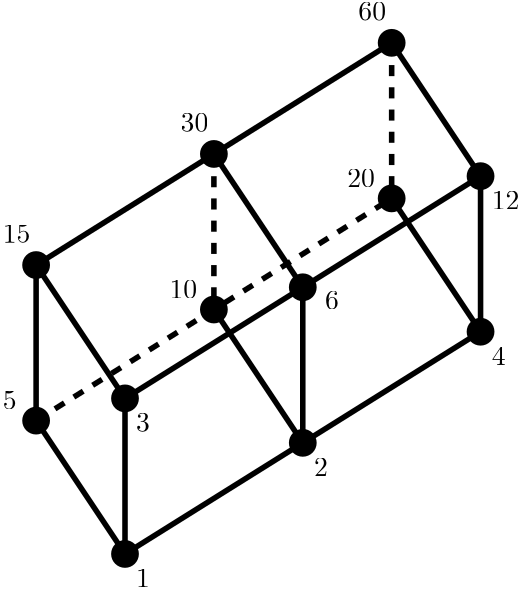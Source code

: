 <?xml version="1.0"?>
<!DOCTYPE ipe SYSTEM "ipe.dtd">
<ipe version="70005" creator="Ipe 7.1.4">
<info created="D:20150308214639" modified="D:20150308214639"/>
<ipestyle name="basic">
<symbol name="arrow/arc(spx)">
<path stroke="sym-stroke" fill="sym-stroke" pen="sym-pen">
0 0 m
-1 0.333 l
-1 -0.333 l
h
</path>
</symbol>
<symbol name="arrow/farc(spx)">
<path stroke="sym-stroke" fill="white" pen="sym-pen">
0 0 m
-1 0.333 l
-1 -0.333 l
h
</path>
</symbol>
<symbol name="mark/circle(sx)" transformations="translations">
<path fill="sym-stroke">
0.6 0 0 0.6 0 0 e
0.4 0 0 0.4 0 0 e
</path>
</symbol>
<symbol name="mark/disk(sx)" transformations="translations">
<path fill="sym-stroke">
0.6 0 0 0.6 0 0 e
</path>
</symbol>
<symbol name="mark/fdisk(sfx)" transformations="translations">
<group>
<path fill="sym-fill">
0.5 0 0 0.5 0 0 e
</path>
<path fill="sym-stroke" fillrule="eofill">
0.6 0 0 0.6 0 0 e
0.4 0 0 0.4 0 0 e
</path>
</group>
</symbol>
<symbol name="mark/box(sx)" transformations="translations">
<path fill="sym-stroke" fillrule="eofill">
-0.6 -0.6 m
0.6 -0.6 l
0.6 0.6 l
-0.6 0.6 l
h
-0.4 -0.4 m
0.4 -0.4 l
0.4 0.4 l
-0.4 0.4 l
h
</path>
</symbol>
<symbol name="mark/square(sx)" transformations="translations">
<path fill="sym-stroke">
-0.6 -0.6 m
0.6 -0.6 l
0.6 0.6 l
-0.6 0.6 l
h
</path>
</symbol>
<symbol name="mark/fsquare(sfx)" transformations="translations">
<group>
<path fill="sym-fill">
-0.5 -0.5 m
0.5 -0.5 l
0.5 0.5 l
-0.5 0.5 l
h
</path>
<path fill="sym-stroke" fillrule="eofill">
-0.6 -0.6 m
0.6 -0.6 l
0.6 0.6 l
-0.6 0.6 l
h
-0.4 -0.4 m
0.4 -0.4 l
0.4 0.4 l
-0.4 0.4 l
h
</path>
</group>
</symbol>
<symbol name="mark/cross(sx)" transformations="translations">
<group>
<path fill="sym-stroke">
-0.43 -0.57 m
0.57 0.43 l
0.43 0.57 l
-0.57 -0.43 l
h
</path>
<path fill="sym-stroke">
-0.43 0.57 m
0.57 -0.43 l
0.43 -0.57 l
-0.57 0.43 l
h
</path>
</group>
</symbol>
<symbol name="arrow/fnormal(spx)">
<path stroke="sym-stroke" fill="white" pen="sym-pen">
0 0 m
-1 0.333 l
-1 -0.333 l
h
</path>
</symbol>
<symbol name="arrow/pointed(spx)">
<path stroke="sym-stroke" fill="sym-stroke" pen="sym-pen">
0 0 m
-1 0.333 l
-0.8 0 l
-1 -0.333 l
h
</path>
</symbol>
<symbol name="arrow/fpointed(spx)">
<path stroke="sym-stroke" fill="white" pen="sym-pen">
0 0 m
-1 0.333 l
-0.8 0 l
-1 -0.333 l
h
</path>
</symbol>
<symbol name="arrow/linear(spx)">
<path stroke="sym-stroke" pen="sym-pen">
-1 0.333 m
0 0 l
-1 -0.333 l
</path>
</symbol>
<symbol name="arrow/fdouble(spx)">
<path stroke="sym-stroke" fill="white" pen="sym-pen">
0 0 m
-1 0.333 l
-1 -0.333 l
h
-1 0 m
-2 0.333 l
-2 -0.333 l
h
</path>
</symbol>
<symbol name="arrow/double(spx)">
<path stroke="sym-stroke" fill="sym-stroke" pen="sym-pen">
0 0 m
-1 0.333 l
-1 -0.333 l
h
-1 0 m
-2 0.333 l
-2 -0.333 l
h
</path>
</symbol>
<pen name="heavier" value="0.8"/>
<pen name="fat" value="1.2"/>
<pen name="ultrafat" value="2"/>
<symbolsize name="large" value="5"/>
<symbolsize name="small" value="2"/>
<symbolsize name="tiny" value="1.1"/>
<arrowsize name="large" value="10"/>
<arrowsize name="small" value="5"/>
<arrowsize name="tiny" value="3"/>
<color name="red" value="1 0 0"/>
<color name="green" value="0 1 0"/>
<color name="blue" value="0 0 1"/>
<color name="yellow" value="1 1 0"/>
<color name="orange" value="1 0.647 0"/>
<color name="gold" value="1 0.843 0"/>
<color name="purple" value="0.627 0.125 0.941"/>
<color name="gray" value="0.745"/>
<color name="brown" value="0.647 0.165 0.165"/>
<color name="navy" value="0 0 0.502"/>
<color name="pink" value="1 0.753 0.796"/>
<color name="seagreen" value="0.18 0.545 0.341"/>
<color name="turquoise" value="0.251 0.878 0.816"/>
<color name="violet" value="0.933 0.51 0.933"/>
<color name="darkblue" value="0 0 0.545"/>
<color name="darkcyan" value="0 0.545 0.545"/>
<color name="darkgray" value="0.663"/>
<color name="darkgreen" value="0 0.392 0"/>
<color name="darkmagenta" value="0.545 0 0.545"/>
<color name="darkorange" value="1 0.549 0"/>
<color name="darkred" value="0.545 0 0"/>
<color name="lightblue" value="0.678 0.847 0.902"/>
<color name="lightcyan" value="0.878 1 1"/>
<color name="lightgray" value="0.827"/>
<color name="lightgreen" value="0.565 0.933 0.565"/>
<color name="lightyellow" value="1 1 0.878"/>
<dashstyle name="dashed" value="[4] 0"/>
<dashstyle name="dotted" value="[1 3] 0"/>
<dashstyle name="dash dotted" value="[4 2 1 2] 0"/>
<dashstyle name="dash dot dotted" value="[4 2 1 2 1 2] 0"/>
<textsize name="large" value="\large"/>
<textsize name="Large" value="\Large"/>
<textsize name="LARGE" value="\LARGE"/>
<textsize name="huge" value="\huge"/>
<textsize name="Huge" value="\Huge"/>
<textsize name="small" value="\small"/>
<textsize name="footnote" value="\footnotesize"/>
<textsize name="tiny" value="\tiny"/>
<textstyle name="center" begin="\begin{center}" end="\end{center}"/>
<textstyle name="itemize" begin="\begin{itemize}" end="\end{itemize}"/>
<textstyle name="item" begin="\begin{itemize}\item{}" end="\end{itemize}"/>
<gridsize name="4 pts" value="4"/>
<gridsize name="8 pts (~3 mm)" value="8"/>
<gridsize name="16 pts (~6 mm)" value="16"/>
<gridsize name="32 pts (~12 mm)" value="32"/>
<gridsize name="10 pts (~3.5 mm)" value="10"/>
<gridsize name="20 pts (~7 mm)" value="20"/>
<gridsize name="14 pts (~5 mm)" value="14"/>
<gridsize name="28 pts (~10 mm)" value="28"/>
<gridsize name="56 pts (~20 mm)" value="56"/>
<anglesize name="90 deg" value="90"/>
<anglesize name="60 deg" value="60"/>
<anglesize name="45 deg" value="45"/>
<anglesize name="30 deg" value="30"/>
<anglesize name="22.5 deg" value="22.5"/>
<tiling name="falling" angle="-60" step="4" width="1"/>
<tiling name="rising" angle="30" step="4" width="1"/>
</ipestyle>
<page>
<layer name="alpha"/>
<view layers="alpha" active="alpha"/>
<path layer="alpha" matrix="1 0 0 1 -16 -8" stroke="black" fill="black" pen="ultrafat">
4 0 0 4 128 656 e
</path>
<path stroke="black" fill="black" pen="ultrafat">
4 0 0 4 176 688 e
</path>
<path matrix="1 0 0 1 16 8" stroke="black" fill="black" pen="ultrafat">
4 0 0 4 224 720 e
</path>
<path matrix="1 0 0 1 -32 -24" stroke="black" fill="black" pen="ultrafat">
4 0 0 4 176 624 e
</path>
<path matrix="1 0 0 1 -16 -16" stroke="black" fill="black" pen="ultrafat">
4 0 0 4 224 656 e
</path>
<path matrix="1 0 0 1 0 -8" stroke="black" fill="black" pen="ultrafat">
4 0 0 4 272 688 e
</path>
<path matrix="1 0 0 1 -32 32" stroke="black" fill="black" pen="ultrafat">
4 0 0 4 176 624 e
</path>
<path matrix="1 0 0 1 32 72" stroke="black" fill="black" pen="ultrafat">
4 0 0 4 176 624 e
</path>
<path matrix="1 0 0 1 96 112" stroke="black" fill="black" pen="ultrafat">
4 0 0 4 176 624 e
</path>
<path matrix="1 0 0 1 -64 80" stroke="black" fill="black" pen="ultrafat">
4 0 0 4 176 624 e
</path>
<path matrix="1 0 0 1 0 120" stroke="black" fill="black" pen="ultrafat">
4 0 0 4 176 624 e
</path>
<path matrix="1 0 0 1 64 160" stroke="black" fill="black" pen="ultrafat">
4 0 0 4 176 624 e
</path>
<path stroke="black" fill="black" pen="ultrafat">
112 704 m
240 784 l
</path>
<path stroke="black" fill="black" pen="ultrafat">
144 656 m
272 736 l
</path>
<path stroke="black" fill="black" pen="ultrafat">
144 600 m
272 680 l
</path>
<path stroke="black" fill="black" dash="dashed" pen="ultrafat">
112 648 m
240 728 l
</path>
<path stroke="black" fill="black" pen="ultrafat">
112 704 m
144 656 l
</path>
<path stroke="black" fill="black" pen="ultrafat">
144 656 m
144 600 l
</path>
<path stroke="black" fill="black" pen="ultrafat">
112 704 m
112 648 l
</path>
<path stroke="black" fill="black" pen="ultrafat">
112 648 m
144 600 l
</path>
<path stroke="black" fill="black" dash="dashed" pen="ultrafat">
176 744 m
176 688 l
</path>
<path stroke="black" fill="black" pen="ultrafat">
176 688 m
208 640 l
</path>
<path stroke="black" fill="black" pen="ultrafat">
208 696 m
208 640 l
</path>
<path stroke="black" fill="black" pen="ultrafat">
272 736 m
272 680 l
</path>
<path stroke="black" fill="black" pen="ultrafat">
240 784 m
272 736 l
</path>
<path stroke="black" fill="black" pen="ultrafat">
240 728 m
272 680 l
</path>
<path stroke="black" fill="black" dash="dashed" pen="ultrafat">
240 784 m
240 728 l
</path>
<path stroke="black" fill="black" pen="ultrafat">
176 744 m
208 696 l
</path>
<text matrix="1 0 0 1 88 148" transformations="translations" pos="188 576" stroke="black" type="label" width="9.963" height="6.42" depth="0" valign="baseline">$12$</text>
<text matrix="1 0 0 1 100 -188" transformations="translations" pos="48 776" stroke="black" type="label" width="4.981" height="6.42" depth="0" valign="baseline">$1$</text>
<text matrix="1 0 0 1 124 -104" transformations="translations" pos="88 732" stroke="black" type="label" width="4.981" height="6.42" depth="0" valign="baseline">$2$</text>
<text matrix="1 0 0 1 224 -24" transformations="translations" pos="52 692" stroke="black" type="label" width="4.981" height="6.42" depth="0" valign="baseline">$4$</text>
<text matrix="1 0 0 1 144 56" transformations="translations" pos="72 632" stroke="black" type="label" width="4.981" height="6.42" depth="0" valign="baseline">$6$</text>
<text matrix="1 0 0 1 88 -72" transformations="translations" pos="60 716" stroke="black" type="label" width="4.981" height="6.42" depth="0" valign="baseline">$3$</text>
<text matrix="1 0 0 1 20 16" transformations="translations" pos="80 636" stroke="black" type="label" width="4.981" height="6.42" depth="0" valign="baseline">$5$</text>
<text matrix="1 0 0 1 76 92" transformations="translations" pos="84 600" stroke="black" type="label" width="9.963" height="6.42" depth="0" valign="baseline">$10$</text>
<text matrix="1 0 0 1 12 136" transformations="translations" pos="88 576" stroke="black" type="label" width="9.963" height="6.42" depth="0" valign="baseline">$15$</text>
<text matrix="1 0 0 1 16 136" transformations="translations" pos="208 596" stroke="black" type="label" width="9.963" height="6.42" depth="0" valign="baseline">$20$</text>
<text matrix="1 0 0 1 16 200" transformations="translations" pos="212 592" stroke="black" type="label" width="9.963" height="6.42" depth="0" valign="baseline">$60$</text>
<text matrix="1 0 0 1 8 0" transformations="translations" pos="156 752" stroke="black" type="label" width="9.963" height="6.42" depth="0" valign="baseline">$30$</text>
</page>
</ipe>
